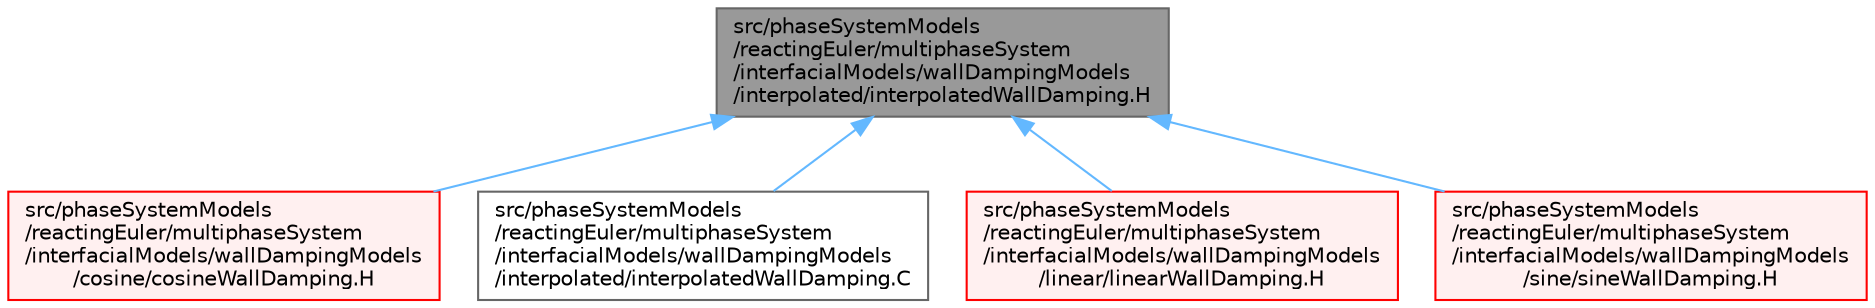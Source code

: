 digraph "src/phaseSystemModels/reactingEuler/multiphaseSystem/interfacialModels/wallDampingModels/interpolated/interpolatedWallDamping.H"
{
 // LATEX_PDF_SIZE
  bgcolor="transparent";
  edge [fontname=Helvetica,fontsize=10,labelfontname=Helvetica,labelfontsize=10];
  node [fontname=Helvetica,fontsize=10,shape=box,height=0.2,width=0.4];
  Node1 [id="Node000001",label="src/phaseSystemModels\l/reactingEuler/multiphaseSystem\l/interfacialModels/wallDampingModels\l/interpolated/interpolatedWallDamping.H",height=0.2,width=0.4,color="gray40", fillcolor="grey60", style="filled", fontcolor="black",tooltip=" "];
  Node1 -> Node2 [id="edge1_Node000001_Node000002",dir="back",color="steelblue1",style="solid",tooltip=" "];
  Node2 [id="Node000002",label="src/phaseSystemModels\l/reactingEuler/multiphaseSystem\l/interfacialModels/wallDampingModels\l/cosine/cosineWallDamping.H",height=0.2,width=0.4,color="red", fillcolor="#FFF0F0", style="filled",URL="$cosineWallDamping_8H.html",tooltip=" "];
  Node1 -> Node4 [id="edge2_Node000001_Node000004",dir="back",color="steelblue1",style="solid",tooltip=" "];
  Node4 [id="Node000004",label="src/phaseSystemModels\l/reactingEuler/multiphaseSystem\l/interfacialModels/wallDampingModels\l/interpolated/interpolatedWallDamping.C",height=0.2,width=0.4,color="grey40", fillcolor="white", style="filled",URL="$interpolatedWallDamping_8C.html",tooltip=" "];
  Node1 -> Node5 [id="edge3_Node000001_Node000005",dir="back",color="steelblue1",style="solid",tooltip=" "];
  Node5 [id="Node000005",label="src/phaseSystemModels\l/reactingEuler/multiphaseSystem\l/interfacialModels/wallDampingModels\l/linear/linearWallDamping.H",height=0.2,width=0.4,color="red", fillcolor="#FFF0F0", style="filled",URL="$linearWallDamping_8H.html",tooltip=" "];
  Node1 -> Node7 [id="edge4_Node000001_Node000007",dir="back",color="steelblue1",style="solid",tooltip=" "];
  Node7 [id="Node000007",label="src/phaseSystemModels\l/reactingEuler/multiphaseSystem\l/interfacialModels/wallDampingModels\l/sine/sineWallDamping.H",height=0.2,width=0.4,color="red", fillcolor="#FFF0F0", style="filled",URL="$sineWallDamping_8H.html",tooltip=" "];
}
